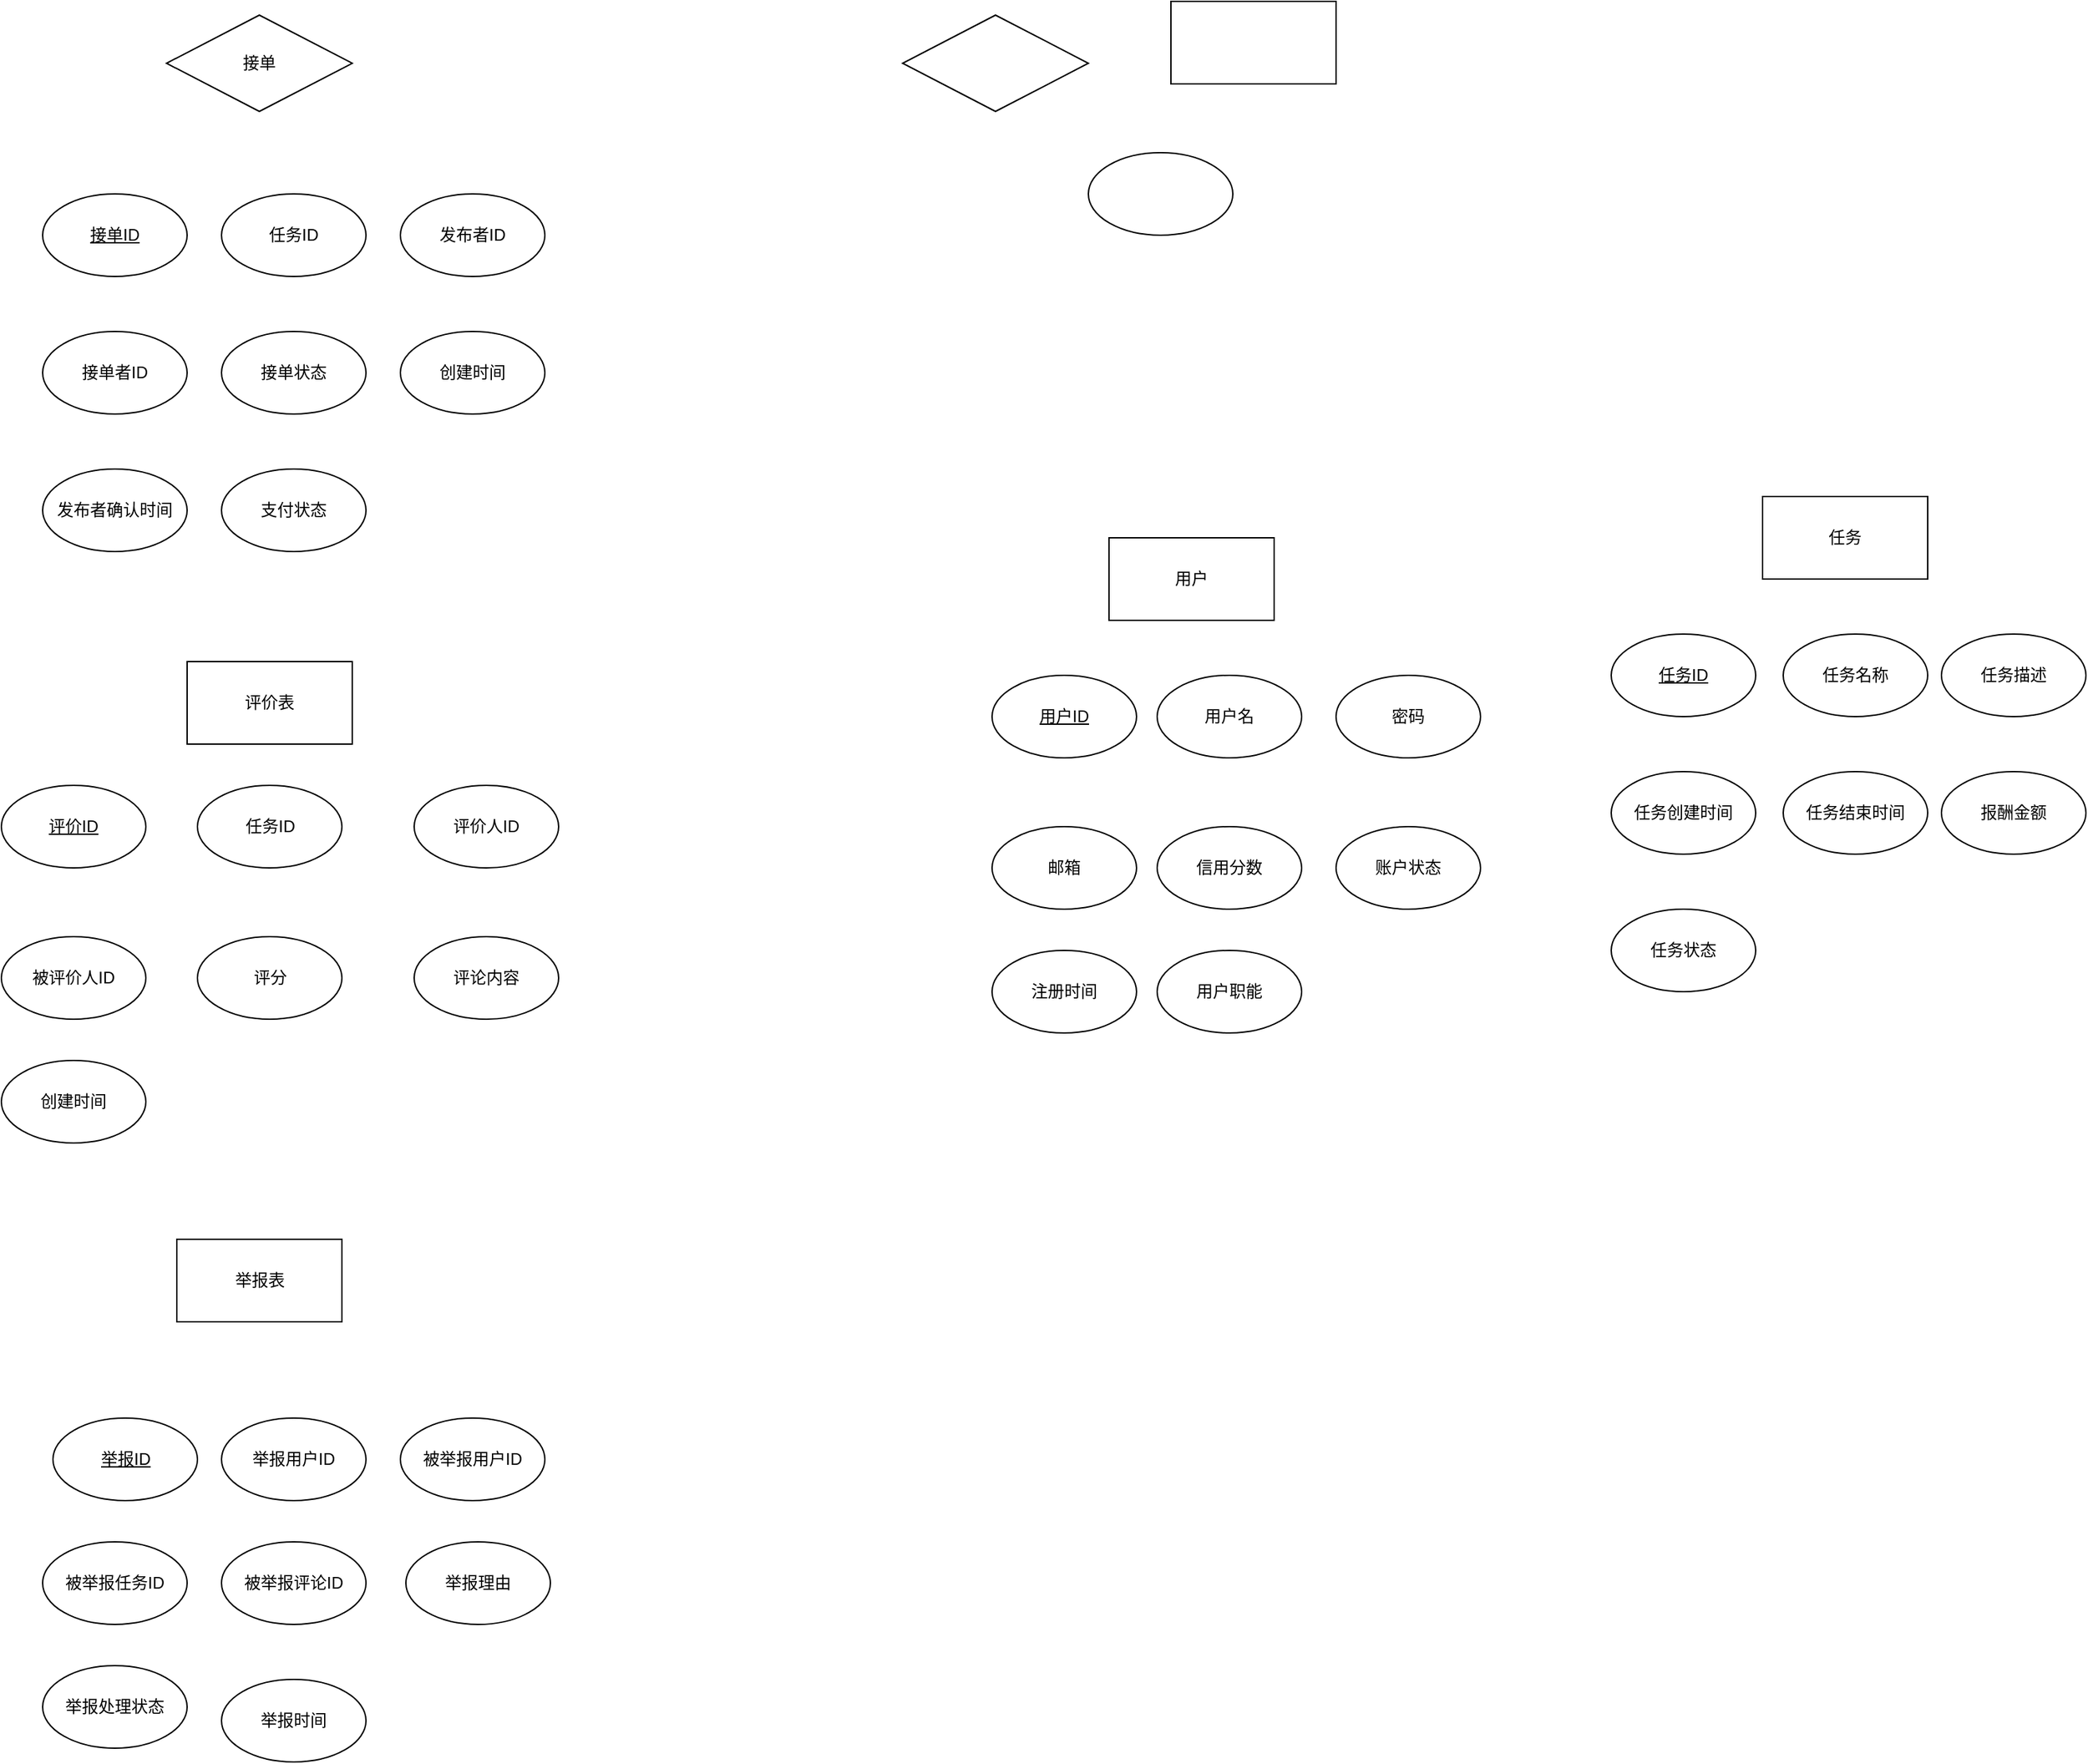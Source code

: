 <mxfile version="26.2.13">
  <diagram name="第 1 页" id="-jYhLZoSwXYCJIfctvj0">
    <mxGraphModel dx="1304" dy="703" grid="1" gridSize="10" guides="1" tooltips="1" connect="1" arrows="1" fold="1" page="1" pageScale="1" pageWidth="827" pageHeight="1169" math="0" shadow="0">
      <root>
        <mxCell id="0" />
        <mxCell id="1" parent="0" />
        <mxCell id="QrdEQ73dmmojhkdeuPoM-1" value="" style="rounded=0;whiteSpace=wrap;html=1;" parent="1" vertex="1">
          <mxGeometry x="90" y="70" width="120" height="60" as="geometry" />
        </mxCell>
        <mxCell id="QrdEQ73dmmojhkdeuPoM-2" value="" style="ellipse;whiteSpace=wrap;html=1;" parent="1" vertex="1">
          <mxGeometry x="30" y="180" width="105" height="60" as="geometry" />
        </mxCell>
        <mxCell id="QrdEQ73dmmojhkdeuPoM-3" value="用户" style="rounded=0;whiteSpace=wrap;html=1;" parent="1" vertex="1">
          <mxGeometry x="45" y="460" width="120" height="60" as="geometry" />
        </mxCell>
        <mxCell id="QrdEQ73dmmojhkdeuPoM-4" value="&lt;u&gt;用户ID&lt;/u&gt;" style="ellipse;whiteSpace=wrap;html=1;" parent="1" vertex="1">
          <mxGeometry x="-40" y="560" width="105" height="60" as="geometry" />
        </mxCell>
        <mxCell id="QrdEQ73dmmojhkdeuPoM-5" value="用户名" style="ellipse;whiteSpace=wrap;html=1;" parent="1" vertex="1">
          <mxGeometry x="80" y="560" width="105" height="60" as="geometry" />
        </mxCell>
        <mxCell id="QrdEQ73dmmojhkdeuPoM-6" value="密码" style="ellipse;whiteSpace=wrap;html=1;" parent="1" vertex="1">
          <mxGeometry x="210" y="560" width="105" height="60" as="geometry" />
        </mxCell>
        <mxCell id="QrdEQ73dmmojhkdeuPoM-8" value="邮箱" style="ellipse;whiteSpace=wrap;html=1;" parent="1" vertex="1">
          <mxGeometry x="-40" y="670" width="105" height="60" as="geometry" />
        </mxCell>
        <mxCell id="QrdEQ73dmmojhkdeuPoM-9" value="信用分数" style="ellipse;whiteSpace=wrap;html=1;" parent="1" vertex="1">
          <mxGeometry x="80" y="670" width="105" height="60" as="geometry" />
        </mxCell>
        <mxCell id="QrdEQ73dmmojhkdeuPoM-10" value="账户状态" style="ellipse;whiteSpace=wrap;html=1;" parent="1" vertex="1">
          <mxGeometry x="210" y="670" width="105" height="60" as="geometry" />
        </mxCell>
        <mxCell id="QrdEQ73dmmojhkdeuPoM-11" value="注册时间" style="ellipse;whiteSpace=wrap;html=1;" parent="1" vertex="1">
          <mxGeometry x="-40" y="760" width="105" height="60" as="geometry" />
        </mxCell>
        <mxCell id="QrdEQ73dmmojhkdeuPoM-12" value="用户职能" style="ellipse;whiteSpace=wrap;html=1;" parent="1" vertex="1">
          <mxGeometry x="80" y="760" width="105" height="60" as="geometry" />
        </mxCell>
        <mxCell id="QrdEQ73dmmojhkdeuPoM-13" value="任务" style="rounded=0;whiteSpace=wrap;html=1;" parent="1" vertex="1">
          <mxGeometry x="520" y="430" width="120" height="60" as="geometry" />
        </mxCell>
        <mxCell id="QrdEQ73dmmojhkdeuPoM-14" value="&lt;u&gt;任务ID&lt;/u&gt;" style="ellipse;whiteSpace=wrap;html=1;" parent="1" vertex="1">
          <mxGeometry x="410" y="530" width="105" height="60" as="geometry" />
        </mxCell>
        <mxCell id="QrdEQ73dmmojhkdeuPoM-15" value="任务名称" style="ellipse;whiteSpace=wrap;html=1;" parent="1" vertex="1">
          <mxGeometry x="535" y="530" width="105" height="60" as="geometry" />
        </mxCell>
        <mxCell id="QrdEQ73dmmojhkdeuPoM-16" value="任务描述" style="ellipse;whiteSpace=wrap;html=1;" parent="1" vertex="1">
          <mxGeometry x="650" y="530" width="105" height="60" as="geometry" />
        </mxCell>
        <mxCell id="QrdEQ73dmmojhkdeuPoM-17" value="任务创建时间" style="ellipse;whiteSpace=wrap;html=1;" parent="1" vertex="1">
          <mxGeometry x="410" y="630" width="105" height="60" as="geometry" />
        </mxCell>
        <mxCell id="QrdEQ73dmmojhkdeuPoM-18" value="任务结束时间" style="ellipse;whiteSpace=wrap;html=1;" parent="1" vertex="1">
          <mxGeometry x="535" y="630" width="105" height="60" as="geometry" />
        </mxCell>
        <mxCell id="QrdEQ73dmmojhkdeuPoM-19" value="报酬金额" style="ellipse;whiteSpace=wrap;html=1;" parent="1" vertex="1">
          <mxGeometry x="650" y="630" width="105" height="60" as="geometry" />
        </mxCell>
        <mxCell id="IkLODCdXa_dUT_AsSVDH-1" value="任务状态" style="ellipse;whiteSpace=wrap;html=1;" parent="1" vertex="1">
          <mxGeometry x="410" y="730" width="105" height="60" as="geometry" />
        </mxCell>
        <mxCell id="IkLODCdXa_dUT_AsSVDH-3" value="接单" style="rhombus;whiteSpace=wrap;html=1;" parent="1" vertex="1">
          <mxGeometry x="-640" y="80" width="135" height="70" as="geometry" />
        </mxCell>
        <mxCell id="IkLODCdXa_dUT_AsSVDH-4" value="" style="rhombus;whiteSpace=wrap;html=1;" parent="1" vertex="1">
          <mxGeometry x="-105" y="80" width="135" height="70" as="geometry" />
        </mxCell>
        <mxCell id="IkLODCdXa_dUT_AsSVDH-6" value="任务ID" style="ellipse;whiteSpace=wrap;html=1;" parent="1" vertex="1">
          <mxGeometry x="-600" y="210" width="105" height="60" as="geometry" />
        </mxCell>
        <mxCell id="IkLODCdXa_dUT_AsSVDH-7" value="发布者ID" style="ellipse;whiteSpace=wrap;html=1;" parent="1" vertex="1">
          <mxGeometry x="-470" y="210" width="105" height="60" as="geometry" />
        </mxCell>
        <mxCell id="IkLODCdXa_dUT_AsSVDH-8" value="&lt;u&gt;接单ID&lt;/u&gt;" style="ellipse;whiteSpace=wrap;html=1;" parent="1" vertex="1">
          <mxGeometry x="-730" y="210" width="105" height="60" as="geometry" />
        </mxCell>
        <mxCell id="IkLODCdXa_dUT_AsSVDH-10" value="接单者ID" style="ellipse;whiteSpace=wrap;html=1;" parent="1" vertex="1">
          <mxGeometry x="-730" y="310" width="105" height="60" as="geometry" />
        </mxCell>
        <mxCell id="IkLODCdXa_dUT_AsSVDH-11" value="接单状态" style="ellipse;whiteSpace=wrap;html=1;" parent="1" vertex="1">
          <mxGeometry x="-600" y="310" width="105" height="60" as="geometry" />
        </mxCell>
        <mxCell id="IkLODCdXa_dUT_AsSVDH-13" value="创建时间" style="ellipse;whiteSpace=wrap;html=1;" parent="1" vertex="1">
          <mxGeometry x="-470" y="310" width="105" height="60" as="geometry" />
        </mxCell>
        <mxCell id="IkLODCdXa_dUT_AsSVDH-14" value="发布者确认时间" style="ellipse;whiteSpace=wrap;html=1;" parent="1" vertex="1">
          <mxGeometry x="-730" y="410" width="105" height="60" as="geometry" />
        </mxCell>
        <mxCell id="IkLODCdXa_dUT_AsSVDH-15" value="支付状态" style="ellipse;whiteSpace=wrap;html=1;" parent="1" vertex="1">
          <mxGeometry x="-600" y="410" width="105" height="60" as="geometry" />
        </mxCell>
        <mxCell id="IkLODCdXa_dUT_AsSVDH-16" value="评价表" style="rounded=0;whiteSpace=wrap;html=1;" parent="1" vertex="1">
          <mxGeometry x="-625" y="550" width="120" height="60" as="geometry" />
        </mxCell>
        <mxCell id="IkLODCdXa_dUT_AsSVDH-17" value="&lt;u&gt;评价ID&lt;/u&gt;" style="ellipse;whiteSpace=wrap;html=1;" parent="1" vertex="1">
          <mxGeometry x="-760" y="640" width="105" height="60" as="geometry" />
        </mxCell>
        <mxCell id="IkLODCdXa_dUT_AsSVDH-18" value="任务ID" style="ellipse;whiteSpace=wrap;html=1;" parent="1" vertex="1">
          <mxGeometry x="-617.5" y="640" width="105" height="60" as="geometry" />
        </mxCell>
        <mxCell id="IkLODCdXa_dUT_AsSVDH-19" value="评价人ID" style="ellipse;whiteSpace=wrap;html=1;" parent="1" vertex="1">
          <mxGeometry x="-460" y="640" width="105" height="60" as="geometry" />
        </mxCell>
        <mxCell id="IkLODCdXa_dUT_AsSVDH-20" value="被评价人ID" style="ellipse;whiteSpace=wrap;html=1;" parent="1" vertex="1">
          <mxGeometry x="-760" y="750" width="105" height="60" as="geometry" />
        </mxCell>
        <mxCell id="IkLODCdXa_dUT_AsSVDH-22" value="评分" style="ellipse;whiteSpace=wrap;html=1;" parent="1" vertex="1">
          <mxGeometry x="-617.5" y="750" width="105" height="60" as="geometry" />
        </mxCell>
        <mxCell id="IkLODCdXa_dUT_AsSVDH-23" style="edgeStyle=orthogonalEdgeStyle;rounded=0;orthogonalLoop=1;jettySize=auto;html=1;exitX=0.5;exitY=1;exitDx=0;exitDy=0;" parent="1" source="IkLODCdXa_dUT_AsSVDH-22" target="IkLODCdXa_dUT_AsSVDH-22" edge="1">
          <mxGeometry relative="1" as="geometry" />
        </mxCell>
        <mxCell id="IkLODCdXa_dUT_AsSVDH-24" value="评论内容" style="ellipse;whiteSpace=wrap;html=1;" parent="1" vertex="1">
          <mxGeometry x="-460" y="750" width="105" height="60" as="geometry" />
        </mxCell>
        <mxCell id="IkLODCdXa_dUT_AsSVDH-25" value="创建时间" style="ellipse;whiteSpace=wrap;html=1;" parent="1" vertex="1">
          <mxGeometry x="-760" y="840" width="105" height="60" as="geometry" />
        </mxCell>
        <mxCell id="IkLODCdXa_dUT_AsSVDH-26" value="举报表" style="rounded=0;whiteSpace=wrap;html=1;" parent="1" vertex="1">
          <mxGeometry x="-632.5" y="970" width="120" height="60" as="geometry" />
        </mxCell>
        <mxCell id="IkLODCdXa_dUT_AsSVDH-28" value="&lt;u&gt;举报ID&lt;/u&gt;" style="ellipse;whiteSpace=wrap;html=1;" parent="1" vertex="1">
          <mxGeometry x="-722.5" y="1100" width="105" height="60" as="geometry" />
        </mxCell>
        <mxCell id="IkLODCdXa_dUT_AsSVDH-29" value="举报用户ID" style="ellipse;whiteSpace=wrap;html=1;" parent="1" vertex="1">
          <mxGeometry x="-600" y="1100" width="105" height="60" as="geometry" />
        </mxCell>
        <mxCell id="IkLODCdXa_dUT_AsSVDH-30" value="被举报任务ID" style="ellipse;whiteSpace=wrap;html=1;" parent="1" vertex="1">
          <mxGeometry x="-730" y="1190" width="105" height="60" as="geometry" />
        </mxCell>
        <mxCell id="IkLODCdXa_dUT_AsSVDH-31" value="举报理由" style="ellipse;whiteSpace=wrap;html=1;" parent="1" vertex="1">
          <mxGeometry x="-466" y="1190" width="105" height="60" as="geometry" />
        </mxCell>
        <mxCell id="IkLODCdXa_dUT_AsSVDH-32" value="被举报评论ID" style="ellipse;whiteSpace=wrap;html=1;" parent="1" vertex="1">
          <mxGeometry x="-600" y="1190" width="105" height="60" as="geometry" />
        </mxCell>
        <mxCell id="IkLODCdXa_dUT_AsSVDH-33" value="被举报用户ID" style="ellipse;whiteSpace=wrap;html=1;" parent="1" vertex="1">
          <mxGeometry x="-470" y="1100" width="105" height="60" as="geometry" />
        </mxCell>
        <mxCell id="IkLODCdXa_dUT_AsSVDH-34" value="举报处理状态" style="ellipse;whiteSpace=wrap;html=1;" parent="1" vertex="1">
          <mxGeometry x="-730" y="1280" width="105" height="60" as="geometry" />
        </mxCell>
        <mxCell id="IkLODCdXa_dUT_AsSVDH-35" value="举报时间" style="ellipse;whiteSpace=wrap;html=1;" parent="1" vertex="1">
          <mxGeometry x="-600" y="1290" width="105" height="60" as="geometry" />
        </mxCell>
      </root>
    </mxGraphModel>
  </diagram>
</mxfile>
